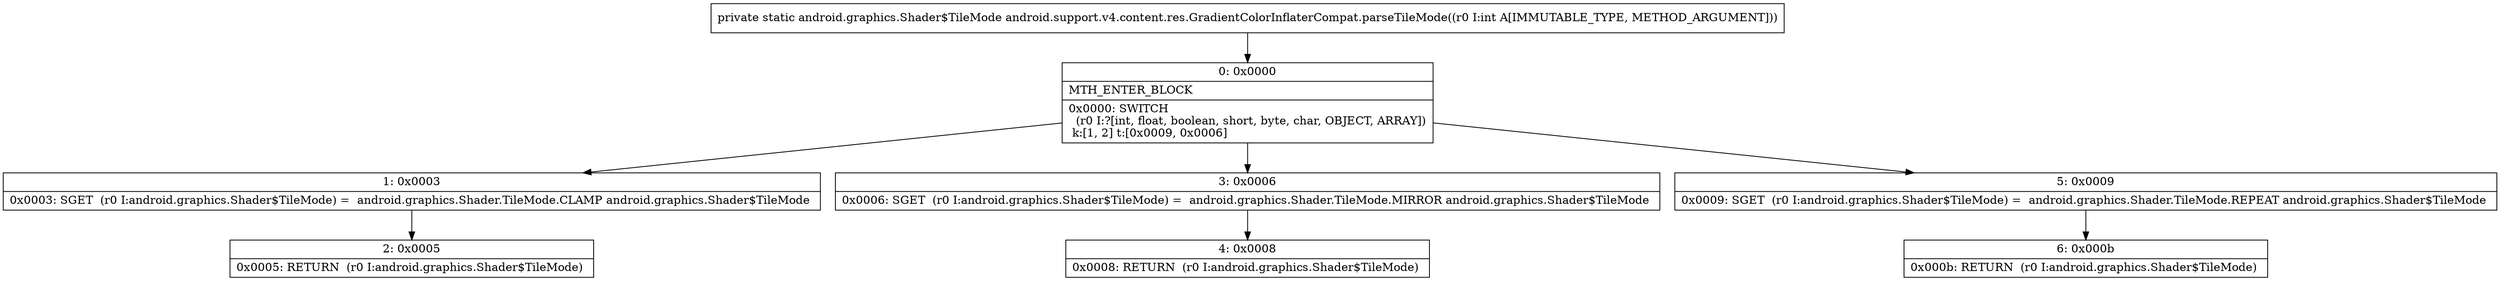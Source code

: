 digraph "CFG forandroid.support.v4.content.res.GradientColorInflaterCompat.parseTileMode(I)Landroid\/graphics\/Shader$TileMode;" {
Node_0 [shape=record,label="{0\:\ 0x0000|MTH_ENTER_BLOCK\l|0x0000: SWITCH  \l  (r0 I:?[int, float, boolean, short, byte, char, OBJECT, ARRAY])\l k:[1, 2] t:[0x0009, 0x0006] \l}"];
Node_1 [shape=record,label="{1\:\ 0x0003|0x0003: SGET  (r0 I:android.graphics.Shader$TileMode) =  android.graphics.Shader.TileMode.CLAMP android.graphics.Shader$TileMode \l}"];
Node_2 [shape=record,label="{2\:\ 0x0005|0x0005: RETURN  (r0 I:android.graphics.Shader$TileMode) \l}"];
Node_3 [shape=record,label="{3\:\ 0x0006|0x0006: SGET  (r0 I:android.graphics.Shader$TileMode) =  android.graphics.Shader.TileMode.MIRROR android.graphics.Shader$TileMode \l}"];
Node_4 [shape=record,label="{4\:\ 0x0008|0x0008: RETURN  (r0 I:android.graphics.Shader$TileMode) \l}"];
Node_5 [shape=record,label="{5\:\ 0x0009|0x0009: SGET  (r0 I:android.graphics.Shader$TileMode) =  android.graphics.Shader.TileMode.REPEAT android.graphics.Shader$TileMode \l}"];
Node_6 [shape=record,label="{6\:\ 0x000b|0x000b: RETURN  (r0 I:android.graphics.Shader$TileMode) \l}"];
MethodNode[shape=record,label="{private static android.graphics.Shader$TileMode android.support.v4.content.res.GradientColorInflaterCompat.parseTileMode((r0 I:int A[IMMUTABLE_TYPE, METHOD_ARGUMENT])) }"];
MethodNode -> Node_0;
Node_0 -> Node_1;
Node_0 -> Node_3;
Node_0 -> Node_5;
Node_1 -> Node_2;
Node_3 -> Node_4;
Node_5 -> Node_6;
}

